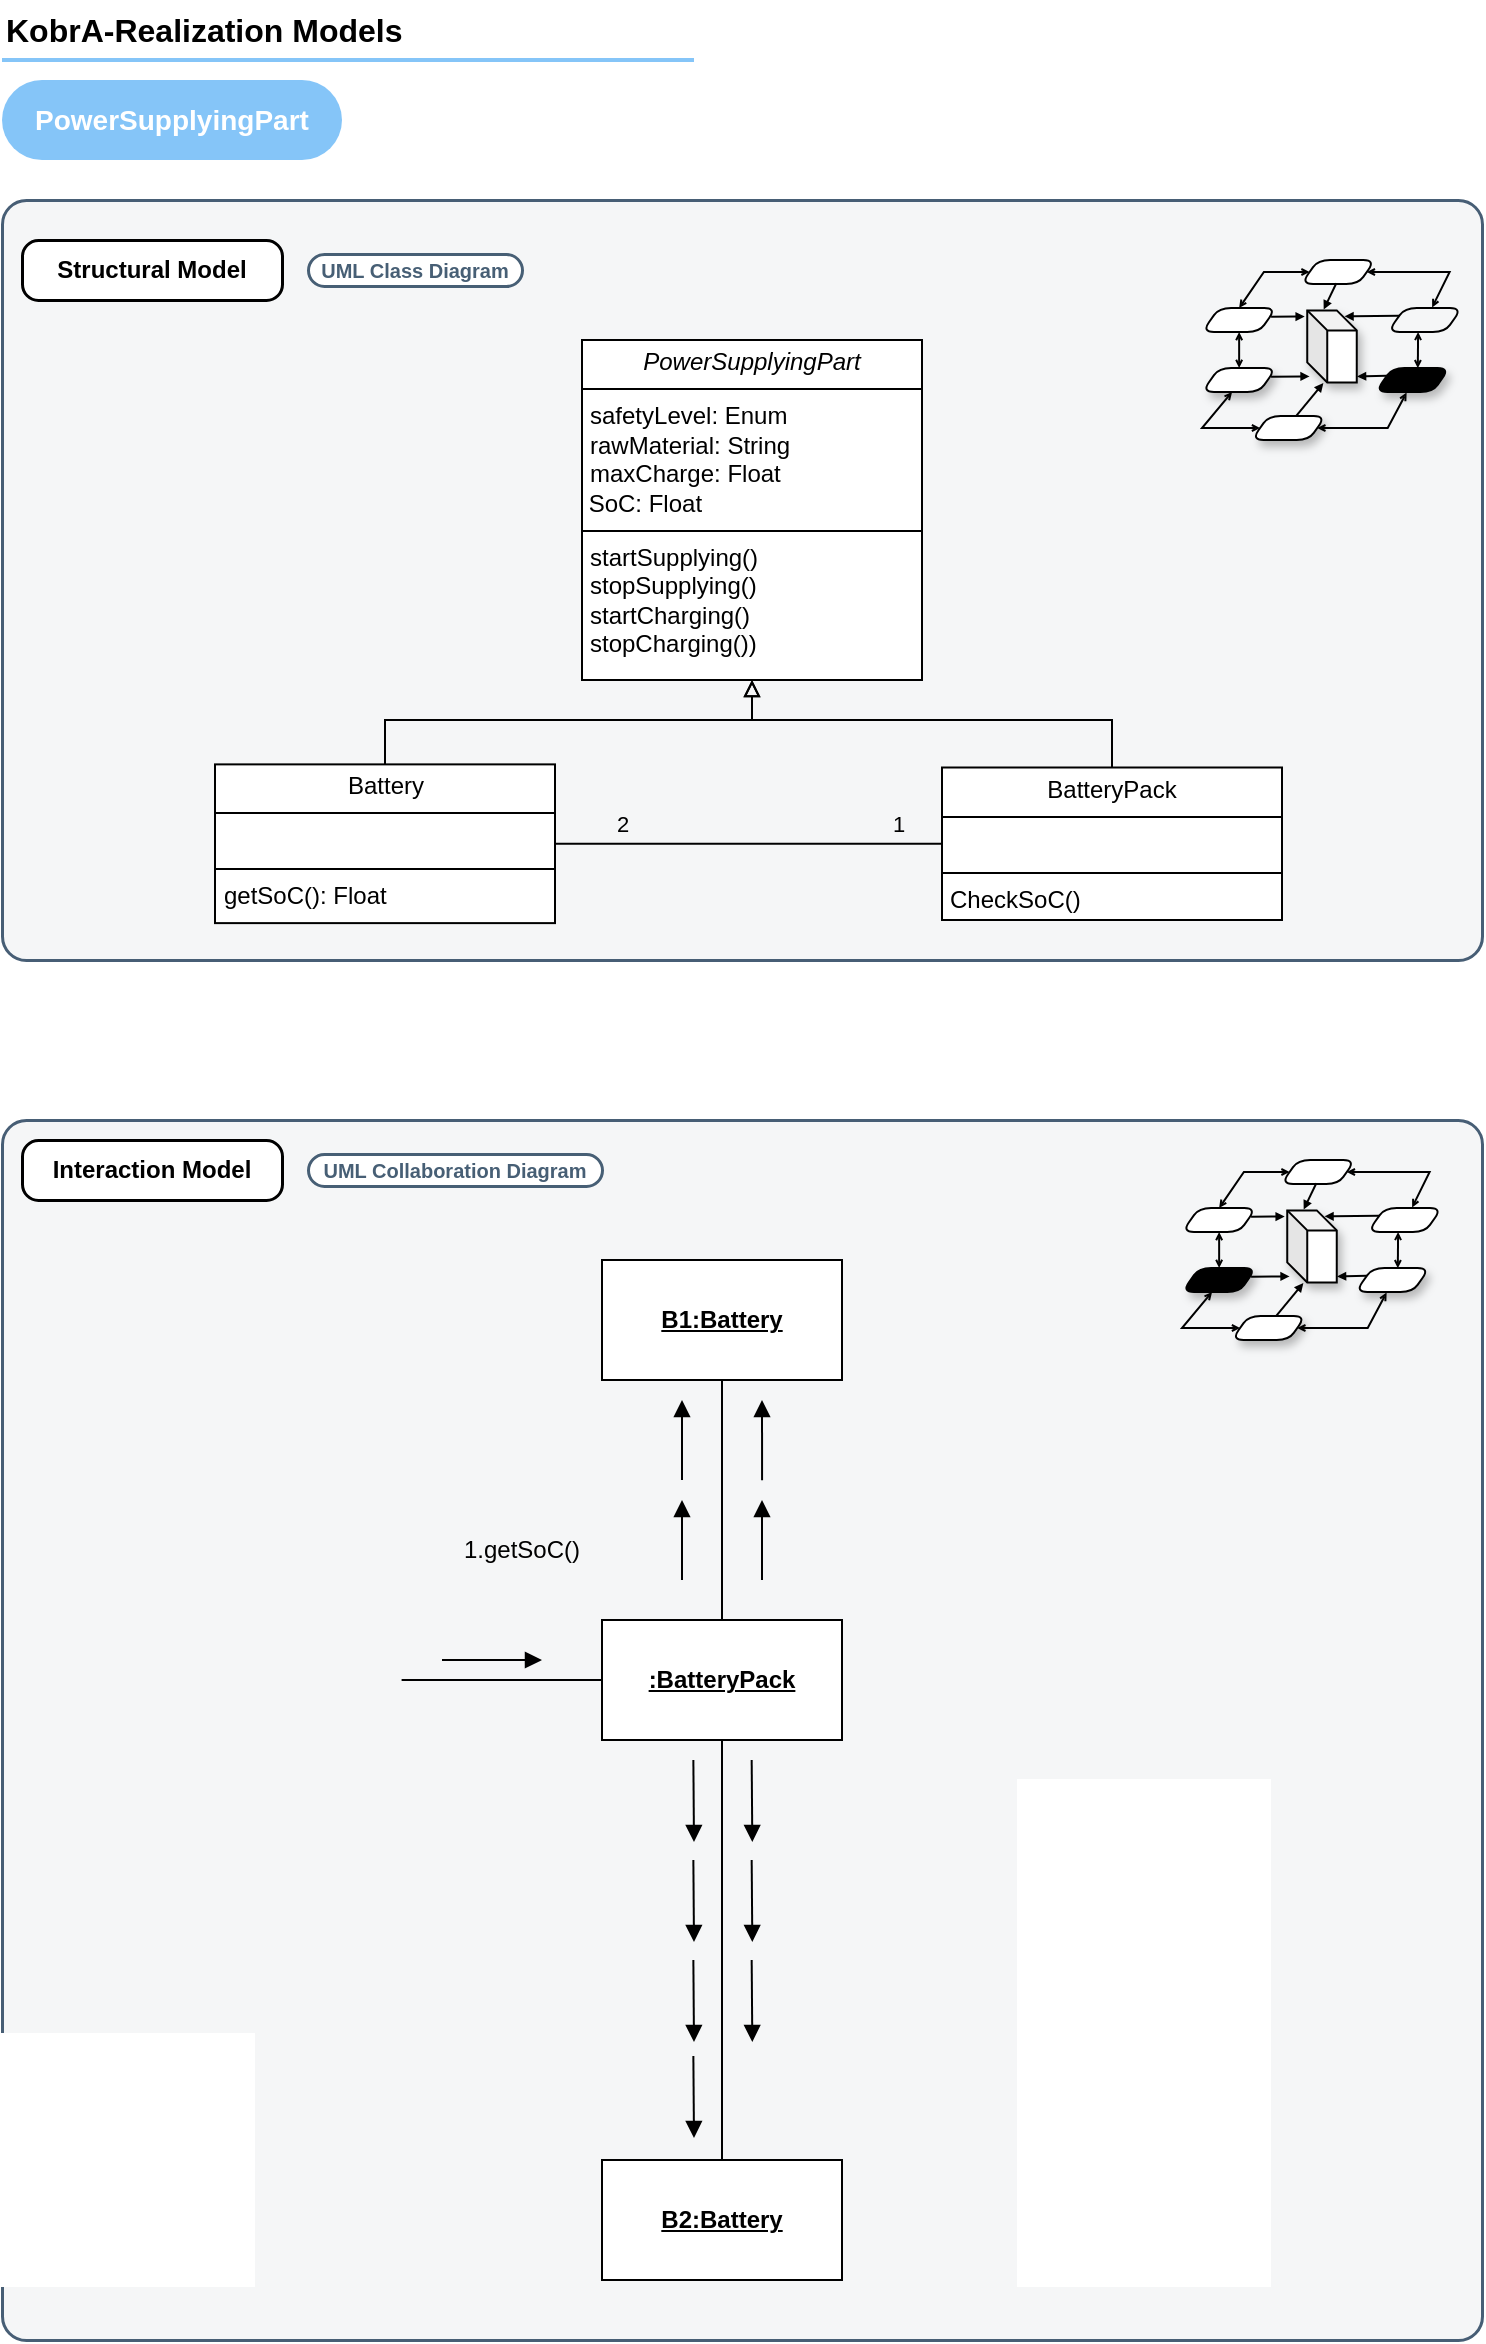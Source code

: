 <mxfile version="26.0.5">
  <diagram name="Page-1" id="htw7n_-E01eUsqG7UNHX">
    <mxGraphModel dx="691" dy="366" grid="1" gridSize="10" guides="1" tooltips="1" connect="1" arrows="1" fold="1" page="1" pageScale="1" pageWidth="827" pageHeight="1169" math="0" shadow="0">
      <root>
        <mxCell id="0" />
        <mxCell id="1" parent="0" />
        <mxCell id="elsuv7XGZq4n1BTtMGS8-2" value="&lt;b&gt;KobrA-Realization Models&lt;/b&gt;" style="text;fontSize=16;verticalAlign=middle;strokeColor=none;fillColor=none;whiteSpace=wrap;html=1;" vertex="1" parent="1">
          <mxGeometry x="40" y="40" width="346" height="30" as="geometry" />
        </mxCell>
        <mxCell id="elsuv7XGZq4n1BTtMGS8-3" value="" style="dashed=0;shape=line;strokeWidth=2;noLabel=1;strokeColor=#0C8CF2;opacity=50;" vertex="1" parent="1">
          <mxGeometry x="40" y="65" width="346" height="10" as="geometry" />
        </mxCell>
        <mxCell id="elsuv7XGZq4n1BTtMGS8-28" value="&lt;b style=&quot;color: rgb(255, 255, 255); font-size: 14px;&quot;&gt;PowerSupplyingPart&lt;/b&gt;" style="rounded=1;whiteSpace=wrap;html=1;arcSize=50;strokeColor=none;fillColor=#0C8CF2;strokeWidth=2;dashed=0;opacity=50;align=center;verticalAlign=middle;fontFamily=Helvetica;fontSize=12;fontColor=default;gradientColor=none;" vertex="1" parent="1">
          <mxGeometry x="40" y="80" width="170" height="40" as="geometry" />
        </mxCell>
        <mxCell id="elsuv7XGZq4n1BTtMGS8-71" value="" style="rounded=1;whiteSpace=wrap;html=1;strokeColor=#475E75;fillColor=#F5F6F7;arcSize=24;absoluteArcSize=1;imageWidth=64;imageHeight=64;strokeWidth=1.5;" vertex="1" parent="1">
          <mxGeometry x="40" y="140" width="740" height="380" as="geometry" />
        </mxCell>
        <mxCell id="elsuv7XGZq4n1BTtMGS8-72" style="edgeStyle=orthogonalEdgeStyle;rounded=0;orthogonalLoop=1;jettySize=auto;html=1;entryX=0;entryY=0.5;entryDx=0;entryDy=0;endArrow=none;endFill=0;endSize=16;exitX=1;exitY=0.5;exitDx=0;exitDy=0;" edge="1" parent="1" source="elsuv7XGZq4n1BTtMGS8-102" target="elsuv7XGZq4n1BTtMGS8-100">
          <mxGeometry relative="1" as="geometry">
            <mxPoint x="336.0" y="535" as="sourcePoint" />
            <mxPoint x="440" y="535" as="targetPoint" />
          </mxGeometry>
        </mxCell>
        <mxCell id="elsuv7XGZq4n1BTtMGS8-73" value="1" style="edgeLabel;html=1;align=center;verticalAlign=middle;resizable=0;points=[];labelBackgroundColor=none;" vertex="1" connectable="0" parent="elsuv7XGZq4n1BTtMGS8-72">
          <mxGeometry x="0.731" y="-1" relative="1" as="geometry">
            <mxPoint x="4" y="-11" as="offset" />
          </mxGeometry>
        </mxCell>
        <mxCell id="elsuv7XGZq4n1BTtMGS8-74" value="2" style="edgeLabel;html=1;align=center;verticalAlign=middle;resizable=0;points=[];labelBackgroundColor=none;" vertex="1" connectable="0" parent="elsuv7XGZq4n1BTtMGS8-72">
          <mxGeometry x="-0.575" relative="1" as="geometry">
            <mxPoint x="-8" y="-10" as="offset" />
          </mxGeometry>
        </mxCell>
        <mxCell id="elsuv7XGZq4n1BTtMGS8-75" value="&lt;b&gt;Structural Model&lt;/b&gt;" style="rounded=1;whiteSpace=wrap;html=1;strokeWidth=1.5;arcSize=16;perimeterSpacing=0;absoluteArcSize=1;" vertex="1" parent="1">
          <mxGeometry x="50" y="160" width="130" height="30" as="geometry" />
        </mxCell>
        <mxCell id="elsuv7XGZq4n1BTtMGS8-76" value="" style="group;glass=0;shadow=0;" vertex="1" connectable="0" parent="1">
          <mxGeometry x="640" y="170" width="130" height="90" as="geometry" />
        </mxCell>
        <mxCell id="elsuv7XGZq4n1BTtMGS8-77" value="" style="shape=parallelogram;html=1;strokeWidth=1;perimeter=parallelogramPerimeter;whiteSpace=wrap;rounded=1;arcSize=12;size=0.23;fillColor=none;shadow=0;" vertex="1" parent="elsuv7XGZq4n1BTtMGS8-76">
          <mxGeometry x="92.857" y="24" width="37.143" height="12" as="geometry" />
        </mxCell>
        <mxCell id="elsuv7XGZq4n1BTtMGS8-78" value="" style="shape=parallelogram;html=1;strokeWidth=1;perimeter=parallelogramPerimeter;whiteSpace=wrap;rounded=1;arcSize=12;size=0.23;shadow=0;" vertex="1" parent="elsuv7XGZq4n1BTtMGS8-76">
          <mxGeometry x="49.524" width="37.143" height="12" as="geometry" />
        </mxCell>
        <mxCell id="elsuv7XGZq4n1BTtMGS8-79" value="" style="shape=parallelogram;html=1;strokeWidth=1;perimeter=parallelogramPerimeter;whiteSpace=wrap;rounded=1;arcSize=12;size=0.23;shadow=0;" vertex="1" parent="elsuv7XGZq4n1BTtMGS8-76">
          <mxGeometry y="24" width="37.143" height="12" as="geometry" />
        </mxCell>
        <mxCell id="elsuv7XGZq4n1BTtMGS8-80" value="" style="edgeStyle=isometricEdgeStyle;endArrow=none;html=1;elbow=vertical;rounded=0;entryX=1;entryY=0.5;entryDx=0;entryDy=0;exitX=1;exitY=0.5;exitDx=0;exitDy=0;" edge="1" parent="elsuv7XGZq4n1BTtMGS8-76" source="elsuv7XGZq4n1BTtMGS8-78" target="elsuv7XGZq4n1BTtMGS8-78">
          <mxGeometry width="50" height="100" relative="1" as="geometry">
            <mxPoint x="89.762" y="72" as="sourcePoint" />
            <mxPoint x="120.714" y="12" as="targetPoint" />
            <Array as="points" />
          </mxGeometry>
        </mxCell>
        <mxCell id="elsuv7XGZq4n1BTtMGS8-81" value="" style="endArrow=open;html=1;rounded=0;endSize=2;entryX=1;entryY=0.5;entryDx=0;entryDy=0;exitX=0.598;exitY=-0.024;exitDx=0;exitDy=0;exitPerimeter=0;startArrow=open;startFill=0;endFill=0;startSize=2;" edge="1" parent="elsuv7XGZq4n1BTtMGS8-76" source="elsuv7XGZq4n1BTtMGS8-77" target="elsuv7XGZq4n1BTtMGS8-78">
          <mxGeometry width="50" height="50" relative="1" as="geometry">
            <mxPoint x="117.619" y="30" as="sourcePoint" />
            <mxPoint x="94.776" y="12" as="targetPoint" />
            <Array as="points">
              <mxPoint x="123.81" y="6" />
            </Array>
          </mxGeometry>
        </mxCell>
        <mxCell id="elsuv7XGZq4n1BTtMGS8-82" value="" style="endArrow=open;html=1;rounded=0;endSize=2;entryX=0;entryY=0.5;entryDx=0;entryDy=0;exitX=0.5;exitY=0;exitDx=0;exitDy=0;strokeColor=default;align=center;verticalAlign=middle;fontFamily=Helvetica;fontSize=11;fontColor=default;labelBackgroundColor=default;startArrow=open;startFill=0;startSize=2;endFill=0;" edge="1" parent="elsuv7XGZq4n1BTtMGS8-76" source="elsuv7XGZq4n1BTtMGS8-79" target="elsuv7XGZq4n1BTtMGS8-78">
          <mxGeometry width="50" height="50" relative="1" as="geometry">
            <mxPoint x="59.429" y="24" as="sourcePoint" />
            <mxPoint x="51.381" y="12" as="targetPoint" />
            <Array as="points">
              <mxPoint x="30.952" y="6" />
            </Array>
          </mxGeometry>
        </mxCell>
        <mxCell id="elsuv7XGZq4n1BTtMGS8-83" value="" style="shape=cube;whiteSpace=wrap;html=1;boundedLbl=1;backgroundOutline=1;darkOpacity=0.05;darkOpacity2=0.1;size=10;shadow=1;" vertex="1" parent="elsuv7XGZq4n1BTtMGS8-76">
          <mxGeometry x="52.619" y="25.2" width="24.762" height="36" as="geometry" />
        </mxCell>
        <mxCell id="elsuv7XGZq4n1BTtMGS8-84" value="" style="endArrow=block;html=1;rounded=0;exitX=0.475;exitY=0.969;exitDx=0;exitDy=0;exitPerimeter=0;entryX=0.332;entryY=-0.012;entryDx=0;entryDy=0;entryPerimeter=0;endSize=2;strokeColor=default;align=center;verticalAlign=middle;fontFamily=Helvetica;fontSize=11;fontColor=default;labelBackgroundColor=default;endFill=1;" edge="1" parent="elsuv7XGZq4n1BTtMGS8-76" source="elsuv7XGZq4n1BTtMGS8-78" target="elsuv7XGZq4n1BTtMGS8-83">
          <mxGeometry width="50" height="50" relative="1" as="geometry">
            <mxPoint x="74.286" y="78" as="sourcePoint" />
            <mxPoint x="105.238" y="48" as="targetPoint" />
          </mxGeometry>
        </mxCell>
        <mxCell id="elsuv7XGZq4n1BTtMGS8-85" value="" style="endArrow=block;html=1;rounded=0;exitX=0;exitY=0.25;exitDx=0;exitDy=0;entryX=0.753;entryY=0.083;entryDx=0;entryDy=0;entryPerimeter=0;endSize=2;strokeColor=default;align=center;verticalAlign=middle;fontFamily=Helvetica;fontSize=11;fontColor=default;labelBackgroundColor=default;endFill=1;" edge="1" parent="elsuv7XGZq4n1BTtMGS8-76" source="elsuv7XGZq4n1BTtMGS8-77" target="elsuv7XGZq4n1BTtMGS8-83">
          <mxGeometry width="50" height="50" relative="1" as="geometry">
            <mxPoint x="71.19" y="18" as="sourcePoint" />
            <mxPoint x="71.19" y="30" as="targetPoint" />
          </mxGeometry>
        </mxCell>
        <mxCell id="elsuv7XGZq4n1BTtMGS8-86" value="" style="endArrow=block;html=1;rounded=0;exitX=0.93;exitY=0.361;exitDx=0;exitDy=0;entryX=-0.052;entryY=0.085;entryDx=0;entryDy=0;entryPerimeter=0;endSize=2;exitPerimeter=0;endFill=1;" edge="1" parent="elsuv7XGZq4n1BTtMGS8-76" source="elsuv7XGZq4n1BTtMGS8-79" target="elsuv7XGZq4n1BTtMGS8-83">
          <mxGeometry width="50" height="50" relative="1" as="geometry">
            <mxPoint x="104.619" y="34.2" as="sourcePoint" />
            <mxPoint x="83.571" y="34.2" as="targetPoint" />
          </mxGeometry>
        </mxCell>
        <mxCell id="elsuv7XGZq4n1BTtMGS8-87" value="" style="shape=parallelogram;html=1;strokeWidth=1;perimeter=parallelogramPerimeter;whiteSpace=wrap;rounded=1;arcSize=12;size=0.23;shadow=1;fillColor=#000000;" vertex="1" parent="elsuv7XGZq4n1BTtMGS8-76">
          <mxGeometry x="86.667" y="54" width="37.143" height="12" as="geometry" />
        </mxCell>
        <mxCell id="elsuv7XGZq4n1BTtMGS8-88" value="" style="shape=parallelogram;html=1;strokeWidth=1;perimeter=parallelogramPerimeter;whiteSpace=wrap;rounded=1;arcSize=12;size=0.23;shadow=1;" vertex="1" parent="elsuv7XGZq4n1BTtMGS8-76">
          <mxGeometry x="24.762" y="78" width="37.143" height="12" as="geometry" />
        </mxCell>
        <mxCell id="elsuv7XGZq4n1BTtMGS8-89" value="" style="shape=parallelogram;html=1;strokeWidth=1;perimeter=parallelogramPerimeter;whiteSpace=wrap;rounded=1;arcSize=12;size=0.23;shadow=1;" vertex="1" parent="elsuv7XGZq4n1BTtMGS8-76">
          <mxGeometry y="54" width="37.143" height="12" as="geometry" />
        </mxCell>
        <mxCell id="elsuv7XGZq4n1BTtMGS8-90" value="" style="edgeStyle=isometricEdgeStyle;endArrow=none;html=1;elbow=vertical;rounded=0;entryX=1;entryY=0.5;entryDx=0;entryDy=0;exitX=1;exitY=0.5;exitDx=0;exitDy=0;" edge="1" parent="elsuv7XGZq4n1BTtMGS8-76" source="elsuv7XGZq4n1BTtMGS8-88" target="elsuv7XGZq4n1BTtMGS8-88">
          <mxGeometry width="50" height="100" relative="1" as="geometry">
            <mxPoint x="83.571" y="102" as="sourcePoint" />
            <mxPoint x="114.524" y="42" as="targetPoint" />
            <Array as="points" />
          </mxGeometry>
        </mxCell>
        <mxCell id="elsuv7XGZq4n1BTtMGS8-91" value="" style="endArrow=open;html=1;rounded=0;endSize=2;entryX=1;entryY=0.5;entryDx=0;entryDy=0;exitX=0.421;exitY=1.024;exitDx=0;exitDy=0;exitPerimeter=0;strokeColor=default;align=center;verticalAlign=middle;fontFamily=Helvetica;fontSize=11;fontColor=default;labelBackgroundColor=default;startArrow=open;startFill=0;startSize=2;endFill=0;" edge="1" parent="elsuv7XGZq4n1BTtMGS8-76" source="elsuv7XGZq4n1BTtMGS8-87" target="elsuv7XGZq4n1BTtMGS8-88">
          <mxGeometry width="50" height="50" relative="1" as="geometry">
            <mxPoint x="111.429" y="60" as="sourcePoint" />
            <mxPoint x="88.586" y="42" as="targetPoint" />
            <Array as="points">
              <mxPoint x="92.857" y="84" />
            </Array>
          </mxGeometry>
        </mxCell>
        <mxCell id="elsuv7XGZq4n1BTtMGS8-92" value="" style="endArrow=open;html=1;rounded=0;endSize=2;entryX=0;entryY=0.5;entryDx=0;entryDy=0;exitX=0.405;exitY=1.002;exitDx=0;exitDy=0;exitPerimeter=0;strokeColor=default;align=center;verticalAlign=middle;fontFamily=Helvetica;fontSize=11;fontColor=default;labelBackgroundColor=default;startArrow=open;startFill=0;startSize=2;endFill=0;" edge="1" parent="elsuv7XGZq4n1BTtMGS8-76" source="elsuv7XGZq4n1BTtMGS8-89" target="elsuv7XGZq4n1BTtMGS8-88">
          <mxGeometry width="50" height="50" relative="1" as="geometry">
            <mxPoint x="53.238" y="54" as="sourcePoint" />
            <mxPoint x="45.19" y="42" as="targetPoint" />
            <Array as="points">
              <mxPoint y="84" />
            </Array>
          </mxGeometry>
        </mxCell>
        <mxCell id="elsuv7XGZq4n1BTtMGS8-93" value="" style="endArrow=block;html=1;rounded=0;exitX=0.605;exitY=-0.013;exitDx=0;exitDy=0;exitPerimeter=0;entryX=0.326;entryY=1.008;entryDx=0;entryDy=0;entryPerimeter=0;endSize=2;strokeColor=default;align=center;verticalAlign=middle;fontFamily=Helvetica;fontSize=11;fontColor=default;labelBackgroundColor=default;endFill=1;" edge="1" parent="elsuv7XGZq4n1BTtMGS8-76" source="elsuv7XGZq4n1BTtMGS8-88" target="elsuv7XGZq4n1BTtMGS8-83">
          <mxGeometry width="50" height="50" relative="1" as="geometry">
            <mxPoint x="68.095" y="108" as="sourcePoint" />
            <mxPoint x="58.81" y="55.2" as="targetPoint" />
          </mxGeometry>
        </mxCell>
        <mxCell id="elsuv7XGZq4n1BTtMGS8-94" value="" style="endArrow=block;html=1;rounded=0;exitX=0;exitY=0.25;exitDx=0;exitDy=0;endSize=2;entryX=1.006;entryY=0.917;entryDx=0;entryDy=0;entryPerimeter=0;strokeColor=default;align=center;verticalAlign=middle;fontFamily=Helvetica;fontSize=11;fontColor=default;labelBackgroundColor=default;endFill=1;" edge="1" parent="elsuv7XGZq4n1BTtMGS8-76" source="elsuv7XGZq4n1BTtMGS8-87" target="elsuv7XGZq4n1BTtMGS8-83">
          <mxGeometry width="50" height="50" relative="1" as="geometry">
            <mxPoint x="65" y="48" as="sourcePoint" />
            <mxPoint x="80.476" y="58.2" as="targetPoint" />
          </mxGeometry>
        </mxCell>
        <mxCell id="elsuv7XGZq4n1BTtMGS8-95" value="" style="endArrow=block;html=1;rounded=0;exitX=0.93;exitY=0.361;exitDx=0;exitDy=0;entryX=0.047;entryY=0.917;entryDx=0;entryDy=0;entryPerimeter=0;endSize=2;exitPerimeter=0;strokeColor=default;align=center;verticalAlign=middle;fontFamily=Helvetica;fontSize=11;fontColor=default;labelBackgroundColor=default;endFill=1;" edge="1" parent="elsuv7XGZq4n1BTtMGS8-76" source="elsuv7XGZq4n1BTtMGS8-89" target="elsuv7XGZq4n1BTtMGS8-83">
          <mxGeometry width="50" height="50" relative="1" as="geometry">
            <mxPoint x="98.429" y="64.2" as="sourcePoint" />
            <mxPoint x="48.286" y="58.2" as="targetPoint" />
          </mxGeometry>
        </mxCell>
        <mxCell id="elsuv7XGZq4n1BTtMGS8-96" value="" style="endArrow=open;startArrow=open;html=1;rounded=0;entryX=0.5;entryY=1;entryDx=0;entryDy=0;exitX=0.5;exitY=0;exitDx=0;exitDy=0;endSize=2;startSize=2;startFill=0;endFill=0;" edge="1" parent="elsuv7XGZq4n1BTtMGS8-76" source="elsuv7XGZq4n1BTtMGS8-89" target="elsuv7XGZq4n1BTtMGS8-79">
          <mxGeometry width="50" height="50" relative="1" as="geometry">
            <mxPoint x="12.381" y="60" as="sourcePoint" />
            <mxPoint x="43.333" y="30" as="targetPoint" />
          </mxGeometry>
        </mxCell>
        <mxCell id="elsuv7XGZq4n1BTtMGS8-97" value="" style="endArrow=open;startArrow=open;html=1;rounded=0;entryX=0.409;entryY=0.996;entryDx=0;entryDy=0;exitX=0.572;exitY=0.009;exitDx=0;exitDy=0;endSize=2;startSize=2;startFill=0;endFill=0;entryPerimeter=0;exitPerimeter=0;" edge="1" parent="elsuv7XGZq4n1BTtMGS8-76" source="elsuv7XGZq4n1BTtMGS8-87" target="elsuv7XGZq4n1BTtMGS8-77">
          <mxGeometry width="50" height="50" relative="1" as="geometry">
            <mxPoint x="111.311" y="54" as="sourcePoint" />
            <mxPoint x="111.311" y="36" as="targetPoint" />
          </mxGeometry>
        </mxCell>
        <mxCell id="elsuv7XGZq4n1BTtMGS8-98" value="&lt;font size=&quot;1&quot; color=&quot;#475f75&quot;&gt;&lt;b style=&quot;&quot;&gt;UML Class Diagram&lt;/b&gt;&lt;/font&gt;" style="rounded=1;whiteSpace=wrap;html=1;arcSize=50;strokeColor=#475f75;fillColor=default;strokeWidth=1.5;" vertex="1" parent="1">
          <mxGeometry x="193" y="167" width="107" height="16" as="geometry" />
        </mxCell>
        <mxCell id="elsuv7XGZq4n1BTtMGS8-99" style="edgeStyle=orthogonalEdgeStyle;rounded=0;orthogonalLoop=1;jettySize=auto;html=1;entryX=0.5;entryY=1;entryDx=0;entryDy=0;exitX=0.5;exitY=0;exitDx=0;exitDy=0;endArrow=block;endFill=0;" edge="1" parent="1" source="elsuv7XGZq4n1BTtMGS8-100" target="elsuv7XGZq4n1BTtMGS8-103">
          <mxGeometry relative="1" as="geometry">
            <Array as="points">
              <mxPoint x="595" y="400" />
              <mxPoint x="415" y="400" />
            </Array>
          </mxGeometry>
        </mxCell>
        <mxCell id="elsuv7XGZq4n1BTtMGS8-100" value="&lt;p style=&quot;margin:0px;margin-top:4px;text-align:center;&quot;&gt;&lt;span style=&quot;background-color: transparent; color: light-dark(rgb(0, 0, 0), rgb(255, 255, 255));&quot;&gt;BatteryPack&lt;/span&gt;&lt;/p&gt;&lt;hr size=&quot;1&quot; style=&quot;border-style:solid;&quot;&gt;&lt;p style=&quot;margin: 0px 0px 0px 4px;&quot;&gt;&lt;br&gt;&lt;/p&gt;&lt;hr style=&quot;border-style: solid;&quot; size=&quot;1&quot;&gt;&lt;p style=&quot;margin: 0px 0px 0px 4px;&quot;&gt;&lt;span style=&quot;background-color: transparent; color: light-dark(rgb(0, 0, 0), rgb(255, 255, 255));&quot;&gt;CheckSoC()&lt;/span&gt;&lt;/p&gt;" style="verticalAlign=top;align=left;overflow=fill;html=1;whiteSpace=wrap;rounded=0;" vertex="1" parent="1">
          <mxGeometry x="510" y="423.75" width="170" height="76.25" as="geometry" />
        </mxCell>
        <mxCell id="elsuv7XGZq4n1BTtMGS8-101" style="edgeStyle=orthogonalEdgeStyle;rounded=0;orthogonalLoop=1;jettySize=auto;html=1;entryX=0.5;entryY=1;entryDx=0;entryDy=0;exitX=0.5;exitY=0;exitDx=0;exitDy=0;endArrow=block;endFill=0;" edge="1" parent="1" source="elsuv7XGZq4n1BTtMGS8-102" target="elsuv7XGZq4n1BTtMGS8-103">
          <mxGeometry relative="1" as="geometry">
            <Array as="points">
              <mxPoint x="232" y="400" />
              <mxPoint x="415" y="400" />
            </Array>
          </mxGeometry>
        </mxCell>
        <mxCell id="elsuv7XGZq4n1BTtMGS8-102" value="&lt;p style=&quot;margin:0px;margin-top:4px;text-align:center;&quot;&gt;Battery&lt;/p&gt;&lt;hr size=&quot;1&quot; style=&quot;border-style:solid;&quot;&gt;&lt;p style=&quot;margin:0px;margin-left:4px;&quot;&gt;&lt;br&gt;&lt;/p&gt;&lt;hr style=&quot;border-style: solid;&quot; size=&quot;1&quot;&gt;&lt;p style=&quot;margin: 0px 0px 0px 4px;&quot;&gt;getSoC(): Float&lt;/p&gt;" style="verticalAlign=top;align=left;overflow=fill;html=1;whiteSpace=wrap;rounded=0;" vertex="1" parent="1">
          <mxGeometry x="146.5" y="422.19" width="170" height="79.37" as="geometry" />
        </mxCell>
        <mxCell id="elsuv7XGZq4n1BTtMGS8-103" value="&lt;p style=&quot;margin:0px;margin-top:4px;text-align:center;&quot;&gt;&lt;i&gt;PowerSupplyingPart&lt;/i&gt;&lt;/p&gt;&lt;hr size=&quot;1&quot; style=&quot;border-style:solid;&quot;&gt;&lt;p style=&quot;margin: 0px 0px 0px 4px;&quot;&gt;&lt;span style=&quot;background-color: initial; color: light-dark(rgb(0, 0, 0), rgb(255, 255, 255));&quot;&gt;safetyLevel&lt;/span&gt;&lt;span style=&quot;background-color: initial; color: light-dark(rgb(0, 0, 0), rgb(255, 255, 255));&quot;&gt;:&lt;/span&gt;&lt;span style=&quot;background-color: initial; color: light-dark(rgb(0, 0, 0), rgb(255, 255, 255));&quot;&gt;&amp;nbsp;Enum&lt;/span&gt;&lt;/p&gt;&lt;div&gt;&lt;p style=&quot;margin: 0px 0px 0px 4px;&quot;&gt;&lt;span style=&quot;background-color: transparent; color: light-dark(rgb(0, 0, 0), rgb(255, 255, 255));&quot;&gt;rawMaterial&lt;/span&gt;&lt;span style=&quot;background-color: initial; color: light-dark(rgb(0, 0, 0), rgb(255, 255, 255));&quot;&gt;:&lt;/span&gt;&lt;span style=&quot;background-color: initial; color: light-dark(rgb(0, 0, 0), rgb(255, 255, 255));&quot;&gt;&amp;nbsp;String&lt;/span&gt;&lt;/p&gt;&lt;div&gt;&lt;p style=&quot;margin: 0px 0px 0px 4px;&quot;&gt;maxCharge&lt;span style=&quot;background-color: initial;&quot;&gt;:&lt;/span&gt;&lt;span style=&quot;background-color: initial;&quot;&gt;&amp;nbsp;Float&lt;/span&gt;&lt;/p&gt;&lt;/div&gt;&lt;/div&gt;&lt;div&gt;&amp;nbsp;SoC: Float&lt;/div&gt;&lt;hr size=&quot;1&quot; style=&quot;border-style:solid;&quot;&gt;&lt;p style=&quot;margin:0px;margin-left:4px;&quot;&gt;&lt;span style=&quot;background-color: transparent; color: light-dark(rgb(0, 0, 0), rgb(255, 255, 255));&quot;&gt;startSupplying()&lt;/span&gt;&lt;/p&gt;&lt;p style=&quot;margin: 0px 0px 0px 4px;&quot;&gt;&lt;span style=&quot;background-color: transparent; color: light-dark(rgb(0, 0, 0), rgb(255, 255, 255));&quot;&gt;stopSupplying&lt;/span&gt;()&lt;/p&gt;&lt;p style=&quot;margin: 0px 0px 0px 4px;&quot;&gt;&lt;span style=&quot;background-color: rgb(255, 255, 255); text-align: center; text-wrap-mode: nowrap; color: light-dark(rgb(0, 0, 0), rgb(255, 255, 255));&quot;&gt;&lt;span style=&quot;background-color: transparent; color: light-dark(rgb(0, 0, 0), rgb(255, 255, 255)); text-align: left; text-wrap-mode: wrap;&quot;&gt;startCharging&lt;/span&gt;()&lt;/span&gt;&lt;/p&gt;&lt;p style=&quot;margin:0px;margin-left:4px;&quot;&gt;&lt;span style=&quot;color: light-dark(rgb(0, 0, 0), rgb(255, 255, 255)); background-color: rgb(255, 255, 255);&quot;&gt;stopCharging&lt;/span&gt;&lt;span style=&quot;background-color: light-dark(rgb(251, 251, 251), rgb(21, 21, 21)); color: light-dark(rgb(0, 0, 0), rgb(255, 255, 255));&quot;&gt;()&lt;/span&gt;)&lt;/p&gt;" style="verticalAlign=top;align=left;overflow=fill;html=1;whiteSpace=wrap;rounded=0;" vertex="1" parent="1">
          <mxGeometry x="330" y="210" width="170" height="170" as="geometry" />
        </mxCell>
        <mxCell id="elsuv7XGZq4n1BTtMGS8-104" value="" style="rounded=1;whiteSpace=wrap;html=1;strokeColor=#475E75;fillColor=#F5F6F7;arcSize=24;absoluteArcSize=1;imageWidth=64;imageHeight=64;strokeWidth=1.5;" vertex="1" parent="1">
          <mxGeometry x="40" y="600" width="740" height="610" as="geometry" />
        </mxCell>
        <mxCell id="elsuv7XGZq4n1BTtMGS8-105" value="&lt;b&gt;Interaction Model&lt;/b&gt;" style="rounded=1;whiteSpace=wrap;html=1;strokeWidth=1.5;arcSize=16;perimeterSpacing=0;absoluteArcSize=1;" vertex="1" parent="1">
          <mxGeometry x="50" y="610" width="130" height="30" as="geometry" />
        </mxCell>
        <mxCell id="elsuv7XGZq4n1BTtMGS8-106" value="" style="group;glass=0;shadow=0;" vertex="1" connectable="0" parent="1">
          <mxGeometry x="630" y="620" width="130" height="90" as="geometry" />
        </mxCell>
        <mxCell id="elsuv7XGZq4n1BTtMGS8-107" value="" style="shape=parallelogram;html=1;strokeWidth=1;perimeter=parallelogramPerimeter;whiteSpace=wrap;rounded=1;arcSize=12;size=0.23;shadow=0;" vertex="1" parent="elsuv7XGZq4n1BTtMGS8-106">
          <mxGeometry x="92.857" y="24" width="37.143" height="12" as="geometry" />
        </mxCell>
        <mxCell id="elsuv7XGZq4n1BTtMGS8-108" value="" style="shape=parallelogram;html=1;strokeWidth=1;perimeter=parallelogramPerimeter;whiteSpace=wrap;rounded=1;arcSize=12;size=0.23;shadow=0;" vertex="1" parent="elsuv7XGZq4n1BTtMGS8-106">
          <mxGeometry x="49.524" width="37.143" height="12" as="geometry" />
        </mxCell>
        <mxCell id="elsuv7XGZq4n1BTtMGS8-109" value="" style="shape=parallelogram;html=1;strokeWidth=1;perimeter=parallelogramPerimeter;whiteSpace=wrap;rounded=1;arcSize=12;size=0.23;shadow=0;" vertex="1" parent="elsuv7XGZq4n1BTtMGS8-106">
          <mxGeometry y="24" width="37.143" height="12" as="geometry" />
        </mxCell>
        <mxCell id="elsuv7XGZq4n1BTtMGS8-110" value="" style="edgeStyle=isometricEdgeStyle;endArrow=none;html=1;elbow=vertical;rounded=0;entryX=1;entryY=0.5;entryDx=0;entryDy=0;exitX=1;exitY=0.5;exitDx=0;exitDy=0;" edge="1" parent="elsuv7XGZq4n1BTtMGS8-106" source="elsuv7XGZq4n1BTtMGS8-108" target="elsuv7XGZq4n1BTtMGS8-108">
          <mxGeometry width="50" height="100" relative="1" as="geometry">
            <mxPoint x="89.762" y="72" as="sourcePoint" />
            <mxPoint x="120.714" y="12" as="targetPoint" />
            <Array as="points" />
          </mxGeometry>
        </mxCell>
        <mxCell id="elsuv7XGZq4n1BTtMGS8-111" value="" style="endArrow=open;html=1;rounded=0;endSize=2;entryX=1;entryY=0.5;entryDx=0;entryDy=0;exitX=0.598;exitY=-0.024;exitDx=0;exitDy=0;exitPerimeter=0;startArrow=open;startFill=0;endFill=0;startSize=2;" edge="1" parent="elsuv7XGZq4n1BTtMGS8-106" source="elsuv7XGZq4n1BTtMGS8-107" target="elsuv7XGZq4n1BTtMGS8-108">
          <mxGeometry width="50" height="50" relative="1" as="geometry">
            <mxPoint x="117.619" y="30" as="sourcePoint" />
            <mxPoint x="94.776" y="12" as="targetPoint" />
            <Array as="points">
              <mxPoint x="123.81" y="6" />
            </Array>
          </mxGeometry>
        </mxCell>
        <mxCell id="elsuv7XGZq4n1BTtMGS8-112" value="" style="endArrow=open;html=1;rounded=0;endSize=2;entryX=0;entryY=0.5;entryDx=0;entryDy=0;exitX=0.5;exitY=0;exitDx=0;exitDy=0;strokeColor=default;align=center;verticalAlign=middle;fontFamily=Helvetica;fontSize=11;fontColor=default;labelBackgroundColor=default;startArrow=open;startFill=0;startSize=2;endFill=0;" edge="1" parent="elsuv7XGZq4n1BTtMGS8-106" source="elsuv7XGZq4n1BTtMGS8-109" target="elsuv7XGZq4n1BTtMGS8-108">
          <mxGeometry width="50" height="50" relative="1" as="geometry">
            <mxPoint x="59.429" y="24" as="sourcePoint" />
            <mxPoint x="51.381" y="12" as="targetPoint" />
            <Array as="points">
              <mxPoint x="30.952" y="6" />
            </Array>
          </mxGeometry>
        </mxCell>
        <mxCell id="elsuv7XGZq4n1BTtMGS8-113" value="" style="shape=cube;whiteSpace=wrap;html=1;boundedLbl=1;backgroundOutline=1;darkOpacity=0.05;darkOpacity2=0.1;size=10;shadow=1;" vertex="1" parent="elsuv7XGZq4n1BTtMGS8-106">
          <mxGeometry x="52.619" y="25.2" width="24.762" height="36" as="geometry" />
        </mxCell>
        <mxCell id="elsuv7XGZq4n1BTtMGS8-114" value="" style="endArrow=block;html=1;rounded=0;exitX=0.475;exitY=0.969;exitDx=0;exitDy=0;exitPerimeter=0;entryX=0.332;entryY=-0.012;entryDx=0;entryDy=0;entryPerimeter=0;endSize=2;strokeColor=default;align=center;verticalAlign=middle;fontFamily=Helvetica;fontSize=11;fontColor=default;labelBackgroundColor=default;endFill=1;" edge="1" parent="elsuv7XGZq4n1BTtMGS8-106" source="elsuv7XGZq4n1BTtMGS8-108" target="elsuv7XGZq4n1BTtMGS8-113">
          <mxGeometry width="50" height="50" relative="1" as="geometry">
            <mxPoint x="74.286" y="78" as="sourcePoint" />
            <mxPoint x="105.238" y="48" as="targetPoint" />
          </mxGeometry>
        </mxCell>
        <mxCell id="elsuv7XGZq4n1BTtMGS8-115" value="" style="endArrow=block;html=1;rounded=0;exitX=0;exitY=0.25;exitDx=0;exitDy=0;entryX=0.753;entryY=0.083;entryDx=0;entryDy=0;entryPerimeter=0;endSize=2;strokeColor=default;align=center;verticalAlign=middle;fontFamily=Helvetica;fontSize=11;fontColor=default;labelBackgroundColor=default;endFill=1;" edge="1" parent="elsuv7XGZq4n1BTtMGS8-106" source="elsuv7XGZq4n1BTtMGS8-107" target="elsuv7XGZq4n1BTtMGS8-113">
          <mxGeometry width="50" height="50" relative="1" as="geometry">
            <mxPoint x="71.19" y="18" as="sourcePoint" />
            <mxPoint x="71.19" y="30" as="targetPoint" />
          </mxGeometry>
        </mxCell>
        <mxCell id="elsuv7XGZq4n1BTtMGS8-116" value="" style="endArrow=block;html=1;rounded=0;exitX=0.93;exitY=0.361;exitDx=0;exitDy=0;entryX=-0.052;entryY=0.085;entryDx=0;entryDy=0;entryPerimeter=0;endSize=2;exitPerimeter=0;endFill=1;" edge="1" parent="elsuv7XGZq4n1BTtMGS8-106" source="elsuv7XGZq4n1BTtMGS8-109" target="elsuv7XGZq4n1BTtMGS8-113">
          <mxGeometry width="50" height="50" relative="1" as="geometry">
            <mxPoint x="104.619" y="34.2" as="sourcePoint" />
            <mxPoint x="83.571" y="34.2" as="targetPoint" />
          </mxGeometry>
        </mxCell>
        <mxCell id="elsuv7XGZq4n1BTtMGS8-117" value="" style="shape=parallelogram;html=1;strokeWidth=1;perimeter=parallelogramPerimeter;whiteSpace=wrap;rounded=1;arcSize=12;size=0.23;shadow=1;fillColor=#FFFFFF;" vertex="1" parent="elsuv7XGZq4n1BTtMGS8-106">
          <mxGeometry x="86.667" y="54" width="37.143" height="12" as="geometry" />
        </mxCell>
        <mxCell id="elsuv7XGZq4n1BTtMGS8-118" value="" style="shape=parallelogram;html=1;strokeWidth=1;perimeter=parallelogramPerimeter;whiteSpace=wrap;rounded=1;arcSize=12;size=0.23;shadow=1;" vertex="1" parent="elsuv7XGZq4n1BTtMGS8-106">
          <mxGeometry x="24.762" y="78" width="37.143" height="12" as="geometry" />
        </mxCell>
        <mxCell id="elsuv7XGZq4n1BTtMGS8-119" value="" style="shape=parallelogram;html=1;strokeWidth=1;perimeter=parallelogramPerimeter;whiteSpace=wrap;rounded=1;arcSize=12;size=0.23;shadow=1;fillColor=#000000;" vertex="1" parent="elsuv7XGZq4n1BTtMGS8-106">
          <mxGeometry y="54" width="37.143" height="12" as="geometry" />
        </mxCell>
        <mxCell id="elsuv7XGZq4n1BTtMGS8-120" value="" style="edgeStyle=isometricEdgeStyle;endArrow=none;html=1;elbow=vertical;rounded=0;entryX=1;entryY=0.5;entryDx=0;entryDy=0;exitX=1;exitY=0.5;exitDx=0;exitDy=0;" edge="1" parent="elsuv7XGZq4n1BTtMGS8-106" source="elsuv7XGZq4n1BTtMGS8-118" target="elsuv7XGZq4n1BTtMGS8-118">
          <mxGeometry width="50" height="100" relative="1" as="geometry">
            <mxPoint x="83.571" y="102" as="sourcePoint" />
            <mxPoint x="114.524" y="42" as="targetPoint" />
            <Array as="points" />
          </mxGeometry>
        </mxCell>
        <mxCell id="elsuv7XGZq4n1BTtMGS8-121" value="" style="endArrow=open;html=1;rounded=0;endSize=2;entryX=1;entryY=0.5;entryDx=0;entryDy=0;exitX=0.421;exitY=1.024;exitDx=0;exitDy=0;exitPerimeter=0;strokeColor=default;align=center;verticalAlign=middle;fontFamily=Helvetica;fontSize=11;fontColor=default;labelBackgroundColor=default;startArrow=open;startFill=0;startSize=2;endFill=0;" edge="1" parent="elsuv7XGZq4n1BTtMGS8-106" source="elsuv7XGZq4n1BTtMGS8-117" target="elsuv7XGZq4n1BTtMGS8-118">
          <mxGeometry width="50" height="50" relative="1" as="geometry">
            <mxPoint x="111.429" y="60" as="sourcePoint" />
            <mxPoint x="88.586" y="42" as="targetPoint" />
            <Array as="points">
              <mxPoint x="92.857" y="84" />
            </Array>
          </mxGeometry>
        </mxCell>
        <mxCell id="elsuv7XGZq4n1BTtMGS8-122" value="" style="endArrow=open;html=1;rounded=0;endSize=2;entryX=0;entryY=0.5;entryDx=0;entryDy=0;exitX=0.405;exitY=1.002;exitDx=0;exitDy=0;exitPerimeter=0;strokeColor=default;align=center;verticalAlign=middle;fontFamily=Helvetica;fontSize=11;fontColor=default;labelBackgroundColor=default;startArrow=open;startFill=0;startSize=2;endFill=0;" edge="1" parent="elsuv7XGZq4n1BTtMGS8-106" source="elsuv7XGZq4n1BTtMGS8-119" target="elsuv7XGZq4n1BTtMGS8-118">
          <mxGeometry width="50" height="50" relative="1" as="geometry">
            <mxPoint x="53.238" y="54" as="sourcePoint" />
            <mxPoint x="45.19" y="42" as="targetPoint" />
            <Array as="points">
              <mxPoint y="84" />
            </Array>
          </mxGeometry>
        </mxCell>
        <mxCell id="elsuv7XGZq4n1BTtMGS8-123" value="" style="endArrow=block;html=1;rounded=0;exitX=0.605;exitY=-0.013;exitDx=0;exitDy=0;exitPerimeter=0;entryX=0.326;entryY=1.008;entryDx=0;entryDy=0;entryPerimeter=0;endSize=2;strokeColor=default;align=center;verticalAlign=middle;fontFamily=Helvetica;fontSize=11;fontColor=default;labelBackgroundColor=default;endFill=1;" edge="1" parent="elsuv7XGZq4n1BTtMGS8-106" source="elsuv7XGZq4n1BTtMGS8-118" target="elsuv7XGZq4n1BTtMGS8-113">
          <mxGeometry width="50" height="50" relative="1" as="geometry">
            <mxPoint x="68.095" y="108" as="sourcePoint" />
            <mxPoint x="58.81" y="55.2" as="targetPoint" />
          </mxGeometry>
        </mxCell>
        <mxCell id="elsuv7XGZq4n1BTtMGS8-124" value="" style="endArrow=block;html=1;rounded=0;exitX=0;exitY=0.25;exitDx=0;exitDy=0;endSize=2;entryX=1.006;entryY=0.917;entryDx=0;entryDy=0;entryPerimeter=0;strokeColor=default;align=center;verticalAlign=middle;fontFamily=Helvetica;fontSize=11;fontColor=default;labelBackgroundColor=default;endFill=1;" edge="1" parent="elsuv7XGZq4n1BTtMGS8-106" source="elsuv7XGZq4n1BTtMGS8-117" target="elsuv7XGZq4n1BTtMGS8-113">
          <mxGeometry width="50" height="50" relative="1" as="geometry">
            <mxPoint x="65" y="48" as="sourcePoint" />
            <mxPoint x="80.476" y="58.2" as="targetPoint" />
          </mxGeometry>
        </mxCell>
        <mxCell id="elsuv7XGZq4n1BTtMGS8-125" value="" style="endArrow=block;html=1;rounded=0;exitX=0.93;exitY=0.361;exitDx=0;exitDy=0;entryX=0.047;entryY=0.917;entryDx=0;entryDy=0;entryPerimeter=0;endSize=2;exitPerimeter=0;strokeColor=default;align=center;verticalAlign=middle;fontFamily=Helvetica;fontSize=11;fontColor=default;labelBackgroundColor=default;endFill=1;" edge="1" parent="elsuv7XGZq4n1BTtMGS8-106" source="elsuv7XGZq4n1BTtMGS8-119" target="elsuv7XGZq4n1BTtMGS8-113">
          <mxGeometry width="50" height="50" relative="1" as="geometry">
            <mxPoint x="98.429" y="64.2" as="sourcePoint" />
            <mxPoint x="48.286" y="58.2" as="targetPoint" />
          </mxGeometry>
        </mxCell>
        <mxCell id="elsuv7XGZq4n1BTtMGS8-126" value="" style="endArrow=open;startArrow=open;html=1;rounded=0;entryX=0.5;entryY=1;entryDx=0;entryDy=0;exitX=0.5;exitY=0;exitDx=0;exitDy=0;endSize=2;startSize=2;startFill=0;endFill=0;" edge="1" parent="elsuv7XGZq4n1BTtMGS8-106" source="elsuv7XGZq4n1BTtMGS8-119" target="elsuv7XGZq4n1BTtMGS8-109">
          <mxGeometry width="50" height="50" relative="1" as="geometry">
            <mxPoint x="12.381" y="60" as="sourcePoint" />
            <mxPoint x="43.333" y="30" as="targetPoint" />
          </mxGeometry>
        </mxCell>
        <mxCell id="elsuv7XGZq4n1BTtMGS8-127" value="" style="endArrow=open;startArrow=open;html=1;rounded=0;entryX=0.409;entryY=0.996;entryDx=0;entryDy=0;exitX=0.572;exitY=0.009;exitDx=0;exitDy=0;endSize=2;startSize=2;startFill=0;endFill=0;entryPerimeter=0;exitPerimeter=0;" edge="1" parent="elsuv7XGZq4n1BTtMGS8-106" source="elsuv7XGZq4n1BTtMGS8-117" target="elsuv7XGZq4n1BTtMGS8-107">
          <mxGeometry width="50" height="50" relative="1" as="geometry">
            <mxPoint x="111.311" y="54" as="sourcePoint" />
            <mxPoint x="111.311" y="36" as="targetPoint" />
          </mxGeometry>
        </mxCell>
        <mxCell id="elsuv7XGZq4n1BTtMGS8-128" value="&lt;font size=&quot;1&quot; color=&quot;#475f75&quot;&gt;&lt;b style=&quot;&quot;&gt;UML Collaboration Diagram&lt;/b&gt;&lt;/font&gt;" style="rounded=1;whiteSpace=wrap;html=1;arcSize=50;strokeColor=#475f75;fillColor=default;strokeWidth=1.5;" vertex="1" parent="1">
          <mxGeometry x="193" y="617" width="147" height="16" as="geometry" />
        </mxCell>
        <mxCell id="elsuv7XGZq4n1BTtMGS8-160" style="edgeStyle=orthogonalEdgeStyle;rounded=0;orthogonalLoop=1;jettySize=auto;html=1;exitX=0.5;exitY=1;exitDx=0;exitDy=0;entryX=0.5;entryY=0;entryDx=0;entryDy=0;endArrow=none;endFill=0;" edge="1" parent="1" source="elsuv7XGZq4n1BTtMGS8-135" target="elsuv7XGZq4n1BTtMGS8-138">
          <mxGeometry relative="1" as="geometry" />
        </mxCell>
        <mxCell id="elsuv7XGZq4n1BTtMGS8-135" value="&lt;b&gt;&lt;u&gt;:BatteryPack&lt;/u&gt;&lt;/b&gt;" style="rounded=0;whiteSpace=wrap;html=1;" vertex="1" parent="1">
          <mxGeometry x="340" y="850" width="120" height="60" as="geometry" />
        </mxCell>
        <mxCell id="elsuv7XGZq4n1BTtMGS8-159" style="edgeStyle=orthogonalEdgeStyle;rounded=0;orthogonalLoop=1;jettySize=auto;html=1;exitX=0.5;exitY=1;exitDx=0;exitDy=0;entryX=0.5;entryY=0;entryDx=0;entryDy=0;endArrow=none;endFill=0;" edge="1" parent="1" source="elsuv7XGZq4n1BTtMGS8-136" target="elsuv7XGZq4n1BTtMGS8-135">
          <mxGeometry relative="1" as="geometry" />
        </mxCell>
        <mxCell id="elsuv7XGZq4n1BTtMGS8-136" value="&lt;b&gt;&lt;u&gt;B1:Battery&lt;/u&gt;&lt;/b&gt;" style="rounded=0;whiteSpace=wrap;html=1;" vertex="1" parent="1">
          <mxGeometry x="340" y="670" width="120" height="60" as="geometry" />
        </mxCell>
        <mxCell id="elsuv7XGZq4n1BTtMGS8-138" value="&lt;b&gt;&lt;u&gt;B2:Battery&lt;/u&gt;&lt;/b&gt;" style="rounded=0;whiteSpace=wrap;html=1;strokeColor=default;align=center;verticalAlign=middle;fontFamily=Helvetica;fontSize=12;fontColor=default;fillColor=default;" vertex="1" parent="1">
          <mxGeometry x="340" y="1120" width="120" height="60" as="geometry" />
        </mxCell>
        <mxCell id="elsuv7XGZq4n1BTtMGS8-161" value="" style="endArrow=block;html=1;rounded=0;entryX=0.554;entryY=0.262;entryDx=0;entryDy=0;entryPerimeter=0;endFill=1;" edge="1" parent="1">
          <mxGeometry width="50" height="50" relative="1" as="geometry">
            <mxPoint x="420.04" y="780.18" as="sourcePoint" />
            <mxPoint x="420.0" y="740.0" as="targetPoint" />
          </mxGeometry>
        </mxCell>
        <mxCell id="elsuv7XGZq4n1BTtMGS8-162" value="" style="endArrow=block;html=1;rounded=0;entryX=0.554;entryY=0.262;entryDx=0;entryDy=0;entryPerimeter=0;endFill=1;" edge="1" parent="1">
          <mxGeometry width="50" height="50" relative="1" as="geometry">
            <mxPoint x="380" y="780" as="sourcePoint" />
            <mxPoint x="380" y="740" as="targetPoint" />
          </mxGeometry>
        </mxCell>
        <mxCell id="elsuv7XGZq4n1BTtMGS8-163" value="" style="endArrow=block;html=1;rounded=0;entryX=0.554;entryY=0.262;entryDx=0;entryDy=0;entryPerimeter=0;endFill=1;" edge="1" parent="1">
          <mxGeometry width="50" height="50" relative="1" as="geometry">
            <mxPoint x="420" y="830" as="sourcePoint" />
            <mxPoint x="420" y="790" as="targetPoint" />
          </mxGeometry>
        </mxCell>
        <mxCell id="elsuv7XGZq4n1BTtMGS8-164" value="" style="endArrow=block;html=1;rounded=0;entryX=0.554;entryY=0.262;entryDx=0;entryDy=0;entryPerimeter=0;endFill=1;" edge="1" parent="1">
          <mxGeometry width="50" height="50" relative="1" as="geometry">
            <mxPoint x="380" y="830" as="sourcePoint" />
            <mxPoint x="380" y="790" as="targetPoint" />
          </mxGeometry>
        </mxCell>
        <mxCell id="elsuv7XGZq4n1BTtMGS8-165" value="" style="endArrow=block;html=1;rounded=0;entryX=0.568;entryY=0.377;entryDx=0;entryDy=0;entryPerimeter=0;endFill=1;" edge="1" parent="1">
          <mxGeometry width="50" height="50" relative="1" as="geometry">
            <mxPoint x="414.84" y="920" as="sourcePoint" />
            <mxPoint x="415.16" y="961" as="targetPoint" />
          </mxGeometry>
        </mxCell>
        <mxCell id="elsuv7XGZq4n1BTtMGS8-166" value="" style="endArrow=block;html=1;rounded=0;entryX=0.568;entryY=0.377;entryDx=0;entryDy=0;entryPerimeter=0;endFill=1;" edge="1" parent="1">
          <mxGeometry width="50" height="50" relative="1" as="geometry">
            <mxPoint x="385.68" y="920" as="sourcePoint" />
            <mxPoint x="386.0" y="961" as="targetPoint" />
          </mxGeometry>
        </mxCell>
        <mxCell id="elsuv7XGZq4n1BTtMGS8-167" value="" style="endArrow=block;html=1;rounded=0;entryX=0.568;entryY=0.377;entryDx=0;entryDy=0;entryPerimeter=0;endFill=1;" edge="1" parent="1">
          <mxGeometry width="50" height="50" relative="1" as="geometry">
            <mxPoint x="414.84" y="970" as="sourcePoint" />
            <mxPoint x="415.16" y="1011" as="targetPoint" />
          </mxGeometry>
        </mxCell>
        <mxCell id="elsuv7XGZq4n1BTtMGS8-168" value="" style="endArrow=block;html=1;rounded=0;entryX=0.568;entryY=0.377;entryDx=0;entryDy=0;entryPerimeter=0;endFill=1;" edge="1" parent="1">
          <mxGeometry width="50" height="50" relative="1" as="geometry">
            <mxPoint x="385.68" y="970" as="sourcePoint" />
            <mxPoint x="386.0" y="1011" as="targetPoint" />
          </mxGeometry>
        </mxCell>
        <mxCell id="elsuv7XGZq4n1BTtMGS8-169" value="" style="endArrow=block;html=1;rounded=0;entryX=0.568;entryY=0.377;entryDx=0;entryDy=0;entryPerimeter=0;endFill=1;" edge="1" parent="1">
          <mxGeometry width="50" height="50" relative="1" as="geometry">
            <mxPoint x="414.84" y="1020" as="sourcePoint" />
            <mxPoint x="415.16" y="1061" as="targetPoint" />
          </mxGeometry>
        </mxCell>
        <mxCell id="elsuv7XGZq4n1BTtMGS8-170" value="" style="endArrow=block;html=1;rounded=0;entryX=0.568;entryY=0.377;entryDx=0;entryDy=0;entryPerimeter=0;endFill=1;" edge="1" parent="1">
          <mxGeometry width="50" height="50" relative="1" as="geometry">
            <mxPoint x="385.68" y="1020" as="sourcePoint" />
            <mxPoint x="386.0" y="1061" as="targetPoint" />
          </mxGeometry>
        </mxCell>
        <mxCell id="elsuv7XGZq4n1BTtMGS8-171" value="" style="endArrow=block;html=1;rounded=0;entryX=0.568;entryY=0.377;entryDx=0;entryDy=0;entryPerimeter=0;endFill=1;fontStyle=1" edge="1" parent="1">
          <mxGeometry width="50" height="50" relative="1" as="geometry">
            <mxPoint x="385.68" y="1068" as="sourcePoint" />
            <mxPoint x="386.0" y="1109" as="targetPoint" />
          </mxGeometry>
        </mxCell>
        <mxCell id="elsuv7XGZq4n1BTtMGS8-173" value="" style="endArrow=none;html=1;rounded=0;entryX=0;entryY=0.5;entryDx=0;entryDy=0;endFill=0;exitX=0.27;exitY=0.459;exitDx=0;exitDy=0;exitPerimeter=0;" edge="1" parent="1" source="elsuv7XGZq4n1BTtMGS8-104" target="elsuv7XGZq4n1BTtMGS8-135">
          <mxGeometry width="50" height="50" relative="1" as="geometry">
            <mxPoint x="240.0" y="859.5" as="sourcePoint" />
            <mxPoint x="240.32" y="900.5" as="targetPoint" />
          </mxGeometry>
        </mxCell>
        <mxCell id="elsuv7XGZq4n1BTtMGS8-174" value="" style="endArrow=block;html=1;rounded=0;entryX=0.568;entryY=0.377;entryDx=0;entryDy=0;entryPerimeter=0;endFill=1;" edge="1" parent="1">
          <mxGeometry width="50" height="50" relative="1" as="geometry">
            <mxPoint x="260" y="870" as="sourcePoint" />
            <mxPoint x="310.0" y="870" as="targetPoint" />
          </mxGeometry>
        </mxCell>
        <mxCell id="elsuv7XGZq4n1BTtMGS8-176" value="1.getSoC()" style="text;html=1;align=center;verticalAlign=middle;whiteSpace=wrap;rounded=0;" vertex="1" parent="1">
          <mxGeometry x="270" y="800" width="60" height="30" as="geometry" />
        </mxCell>
      </root>
    </mxGraphModel>
  </diagram>
</mxfile>
